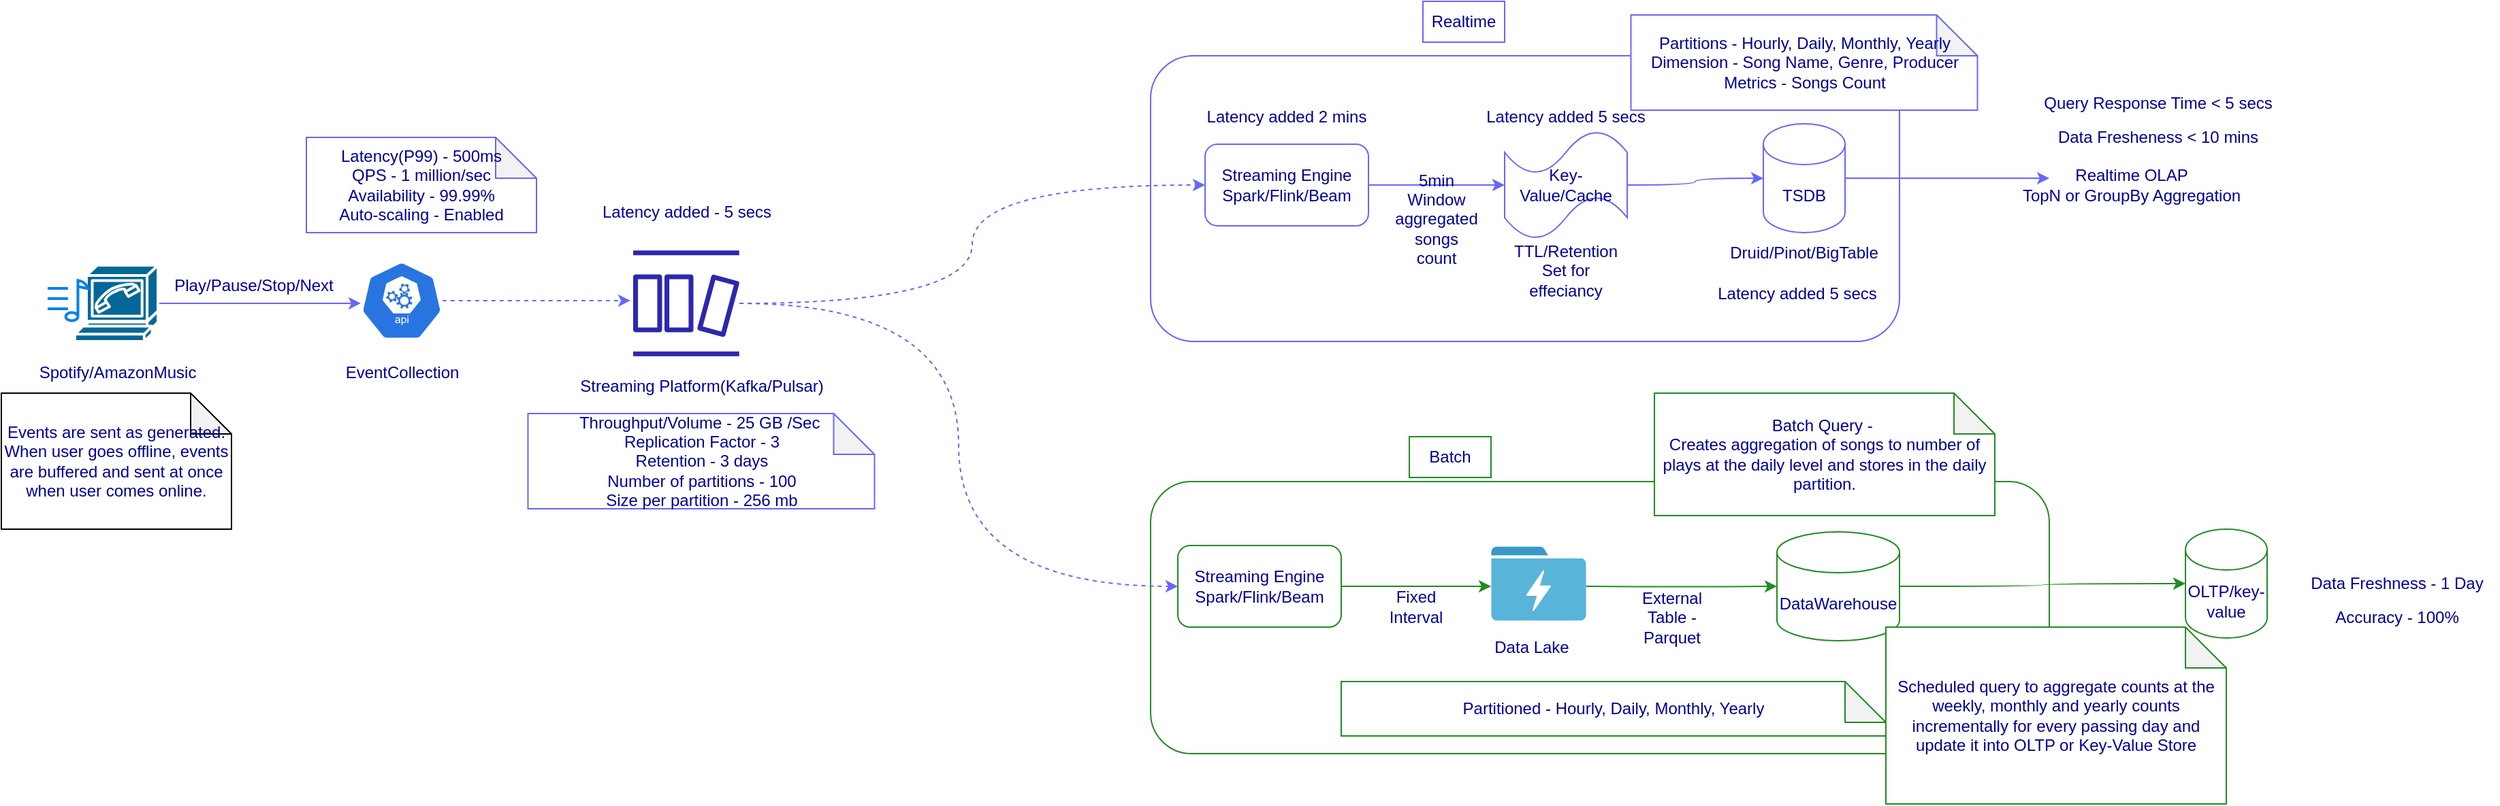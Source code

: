 <mxfile version="21.5.0" type="device">
  <diagram name="Page-1" id="PoIH5buspjo6yWR7fu3C">
    <mxGraphModel dx="906" dy="686" grid="1" gridSize="10" guides="1" tooltips="1" connect="1" arrows="1" fold="1" page="1" pageScale="1" pageWidth="3300" pageHeight="2339" math="0" shadow="0">
      <root>
        <mxCell id="0" />
        <mxCell id="1" parent="0" />
        <mxCell id="QPBvCS7KwNeQTiuuuzaN-28" value="" style="rounded=1;whiteSpace=wrap;html=1;strokeColor=#6666FF;fontColor=#000099;" vertex="1" parent="1">
          <mxGeometry x="920" y="50" width="550" height="210" as="geometry" />
        </mxCell>
        <mxCell id="QPBvCS7KwNeQTiuuuzaN-8" style="edgeStyle=orthogonalEdgeStyle;rounded=0;orthogonalLoop=1;jettySize=auto;html=1;entryX=0;entryY=0.533;entryDx=0;entryDy=0;entryPerimeter=0;strokeColor=#6666FF;fontColor=#000099;" edge="1" parent="1" source="QPBvCS7KwNeQTiuuuzaN-1" target="QPBvCS7KwNeQTiuuuzaN-4">
          <mxGeometry relative="1" as="geometry" />
        </mxCell>
        <mxCell id="QPBvCS7KwNeQTiuuuzaN-1" value="" style="shape=mxgraph.cisco.modems_and_phones.softphone;html=1;pointerEvents=1;dashed=0;fillColor=#036897;strokeColor=#ffffff;strokeWidth=2;verticalLabelPosition=bottom;verticalAlign=top;align=center;outlineConnect=0;fontColor=#000099;" vertex="1" parent="1">
          <mxGeometry x="130" y="204" width="61" height="56" as="geometry" />
        </mxCell>
        <mxCell id="QPBvCS7KwNeQTiuuuzaN-2" value="Spotify/AmazonMusic" style="text;html=1;align=center;verticalAlign=middle;resizable=0;points=[];autosize=1;strokeColor=none;fillColor=none;fontColor=#000099;" vertex="1" parent="1">
          <mxGeometry x="90.5" y="268" width="140" height="30" as="geometry" />
        </mxCell>
        <mxCell id="QPBvCS7KwNeQTiuuuzaN-12" style="edgeStyle=orthogonalEdgeStyle;rounded=0;orthogonalLoop=1;jettySize=auto;html=1;entryX=-0.026;entryY=0.474;entryDx=0;entryDy=0;entryPerimeter=0;strokeColor=#6666FF;dashed=1;elbow=vertical;curved=1;fontColor=#000099;" edge="1" parent="1" source="QPBvCS7KwNeQTiuuuzaN-4" target="QPBvCS7KwNeQTiuuuzaN-10">
          <mxGeometry relative="1" as="geometry" />
        </mxCell>
        <mxCell id="QPBvCS7KwNeQTiuuuzaN-4" value="" style="sketch=0;html=1;dashed=0;whitespace=wrap;fillColor=#2875E2;strokeColor=#ffffff;points=[[0.005,0.63,0],[0.1,0.2,0],[0.9,0.2,0],[0.5,0,0],[0.995,0.63,0],[0.72,0.99,0],[0.5,1,0],[0.28,0.99,0]];verticalLabelPosition=bottom;align=center;verticalAlign=top;shape=mxgraph.kubernetes.icon;prIcon=api;fontColor=#000099;" vertex="1" parent="1">
          <mxGeometry x="340" y="200" width="60" height="60" as="geometry" />
        </mxCell>
        <mxCell id="QPBvCS7KwNeQTiuuuzaN-7" value="EventCollection" style="text;html=1;align=center;verticalAlign=middle;resizable=0;points=[];autosize=1;strokeColor=none;fillColor=none;fontColor=#000099;" vertex="1" parent="1">
          <mxGeometry x="315" y="268" width="110" height="30" as="geometry" />
        </mxCell>
        <mxCell id="QPBvCS7KwNeQTiuuuzaN-9" value="Play/Pause/Stop/Next" style="text;html=1;align=center;verticalAlign=middle;resizable=0;points=[];autosize=1;strokeColor=none;fillColor=none;dashed=1;fontColor=#000099;" vertex="1" parent="1">
          <mxGeometry x="191" y="204" width="140" height="30" as="geometry" />
        </mxCell>
        <mxCell id="QPBvCS7KwNeQTiuuuzaN-33" style="edgeStyle=orthogonalEdgeStyle;rounded=0;orthogonalLoop=1;jettySize=auto;html=1;entryX=0;entryY=0.5;entryDx=0;entryDy=0;strokeColor=#6666FF;dashed=1;elbow=vertical;curved=1;fontColor=#000099;" edge="1" parent="1" source="QPBvCS7KwNeQTiuuuzaN-10" target="QPBvCS7KwNeQTiuuuzaN-32">
          <mxGeometry relative="1" as="geometry" />
        </mxCell>
        <mxCell id="QPBvCS7KwNeQTiuuuzaN-10" value="" style="sketch=0;outlineConnect=0;fontColor=#000099;gradientColor=none;fillColor=#2E27AD;strokeColor=none;dashed=0;verticalLabelPosition=bottom;verticalAlign=top;align=center;html=1;fontSize=12;fontStyle=0;aspect=fixed;pointerEvents=1;shape=mxgraph.aws4.dynamodb_stream;" vertex="1" parent="1">
          <mxGeometry x="540" y="193" width="78" height="78" as="geometry" />
        </mxCell>
        <mxCell id="QPBvCS7KwNeQTiuuuzaN-16" value="" style="html=1;verticalLabelPosition=bottom;align=center;labelBackgroundColor=#ffffff;verticalAlign=top;strokeWidth=2;strokeColor=#0080F0;shadow=0;dashed=0;shape=mxgraph.ios7.icons.note;pointerEvents=1;fontColor=#000099;" vertex="1" parent="1">
          <mxGeometry x="110" y="215.15" width="29.7" height="29.7" as="geometry" />
        </mxCell>
        <mxCell id="QPBvCS7KwNeQTiuuuzaN-21" value="Events are sent as generated. When user goes offline, events are buffered and sent at once when user comes online." style="shape=note;whiteSpace=wrap;html=1;backgroundOutline=1;darkOpacity=0.05;fontColor=#000099;" vertex="1" parent="1">
          <mxGeometry x="76" y="298" width="169" height="100" as="geometry" />
        </mxCell>
        <mxCell id="QPBvCS7KwNeQTiuuuzaN-23" value="Latency(P99) - 500ms&lt;br&gt;QPS - 1 million/sec&lt;br&gt;Availability - 99.99%&lt;br&gt;Auto-scaling - Enabled" style="shape=note;whiteSpace=wrap;html=1;backgroundOutline=1;darkOpacity=0.05;strokeColor=#6666FF;fontColor=#000099;" vertex="1" parent="1">
          <mxGeometry x="300" y="110" width="169" height="70" as="geometry" />
        </mxCell>
        <mxCell id="QPBvCS7KwNeQTiuuuzaN-26" value="Streaming Platform(Kafka/Pulsar)" style="text;html=1;align=center;verticalAlign=middle;resizable=0;points=[];autosize=1;strokeColor=none;fillColor=none;fontColor=#000099;" vertex="1" parent="1">
          <mxGeometry x="490" y="278" width="200" height="30" as="geometry" />
        </mxCell>
        <mxCell id="QPBvCS7KwNeQTiuuuzaN-27" value="Throughput/Volume - 25 GB /Sec&amp;nbsp;&lt;br&gt;Replication Factor - 3&lt;br&gt;Retention - 3 days&lt;br&gt;Number of partitions - 100&lt;br&gt;Size per partition - 256 mb" style="shape=note;whiteSpace=wrap;html=1;backgroundOutline=1;darkOpacity=0.05;strokeColor=#6666FF;fontColor=#000099;" vertex="1" parent="1">
          <mxGeometry x="462.75" y="313" width="254.5" height="70" as="geometry" />
        </mxCell>
        <mxCell id="QPBvCS7KwNeQTiuuuzaN-29" value="" style="rounded=1;whiteSpace=wrap;html=1;strokeColor=#228B22;fontColor=#000099;" vertex="1" parent="1">
          <mxGeometry x="920" y="363" width="660" height="200" as="geometry" />
        </mxCell>
        <mxCell id="QPBvCS7KwNeQTiuuuzaN-30" value="Realtime" style="text;html=1;strokeColor=#6666FF;fillColor=none;align=center;verticalAlign=middle;whiteSpace=wrap;rounded=0;fontColor=#000099;" vertex="1" parent="1">
          <mxGeometry x="1120" y="10" width="60" height="30" as="geometry" />
        </mxCell>
        <mxCell id="QPBvCS7KwNeQTiuuuzaN-31" value="Batch" style="text;html=1;strokeColor=#228B22;fillColor=none;align=center;verticalAlign=middle;whiteSpace=wrap;rounded=0;fontColor=#000099;" vertex="1" parent="1">
          <mxGeometry x="1110" y="330" width="60" height="30" as="geometry" />
        </mxCell>
        <mxCell id="QPBvCS7KwNeQTiuuuzaN-38" style="edgeStyle=orthogonalEdgeStyle;rounded=0;orthogonalLoop=1;jettySize=auto;html=1;entryX=0;entryY=0.5;entryDx=0;entryDy=0;entryPerimeter=0;strokeColor=#6666FF;elbow=vertical;curved=1;fontColor=#000099;" edge="1" parent="1" source="QPBvCS7KwNeQTiuuuzaN-32" target="QPBvCS7KwNeQTiuuuzaN-37">
          <mxGeometry relative="1" as="geometry" />
        </mxCell>
        <mxCell id="QPBvCS7KwNeQTiuuuzaN-32" value="Streaming Engine&lt;br&gt;Spark/Flink/Beam" style="rounded=1;whiteSpace=wrap;html=1;strokeColor=#6666FF;fontColor=#000099;" vertex="1" parent="1">
          <mxGeometry x="960" y="115" width="120" height="60" as="geometry" />
        </mxCell>
        <mxCell id="QPBvCS7KwNeQTiuuuzaN-47" style="edgeStyle=orthogonalEdgeStyle;rounded=0;orthogonalLoop=1;jettySize=auto;html=1;strokeColor=#6666FF;elbow=vertical;curved=1;fontColor=#000099;" edge="1" parent="1" source="QPBvCS7KwNeQTiuuuzaN-34">
          <mxGeometry relative="1" as="geometry">
            <mxPoint x="1580" y="140" as="targetPoint" />
          </mxGeometry>
        </mxCell>
        <mxCell id="QPBvCS7KwNeQTiuuuzaN-34" value="TSDB" style="shape=cylinder3;whiteSpace=wrap;html=1;boundedLbl=1;backgroundOutline=1;size=15;strokeColor=#6666FF;fontColor=#000099;" vertex="1" parent="1">
          <mxGeometry x="1370" y="100" width="60" height="80" as="geometry" />
        </mxCell>
        <mxCell id="QPBvCS7KwNeQTiuuuzaN-36" value="Druid/Pinot/BigTable" style="text;html=1;strokeColor=none;fillColor=none;align=center;verticalAlign=middle;whiteSpace=wrap;rounded=0;fontColor=#000099;" vertex="1" parent="1">
          <mxGeometry x="1370" y="180" width="60" height="30" as="geometry" />
        </mxCell>
        <mxCell id="QPBvCS7KwNeQTiuuuzaN-42" style="edgeStyle=orthogonalEdgeStyle;rounded=0;orthogonalLoop=1;jettySize=auto;html=1;strokeColor=#6666FF;elbow=vertical;curved=1;fontColor=#000099;" edge="1" parent="1" source="QPBvCS7KwNeQTiuuuzaN-37" target="QPBvCS7KwNeQTiuuuzaN-34">
          <mxGeometry relative="1" as="geometry" />
        </mxCell>
        <mxCell id="QPBvCS7KwNeQTiuuuzaN-37" value="Key-Value/Cache" style="shape=tape;whiteSpace=wrap;html=1;strokeColor=#6666FF;fontColor=#000099;" vertex="1" parent="1">
          <mxGeometry x="1180" y="105" width="90" height="80" as="geometry" />
        </mxCell>
        <mxCell id="QPBvCS7KwNeQTiuuuzaN-43" value="5min Window&lt;br&gt;aggregated songs count" style="text;html=1;strokeColor=none;fillColor=none;align=center;verticalAlign=middle;whiteSpace=wrap;rounded=0;fontColor=#000099;" vertex="1" parent="1">
          <mxGeometry x="1100" y="155" width="60" height="30" as="geometry" />
        </mxCell>
        <mxCell id="QPBvCS7KwNeQTiuuuzaN-46" value="Partitions - Hourly, Daily, Monthly, Yearly&lt;br&gt;Dimension - Song Name, Genre, Producer&lt;br&gt;Metrics - Songs Count" style="shape=note;whiteSpace=wrap;html=1;backgroundOutline=1;darkOpacity=0.05;strokeColor=#6666FF;fontColor=#000099;" vertex="1" parent="1">
          <mxGeometry x="1272.75" y="20" width="254.5" height="70" as="geometry" />
        </mxCell>
        <mxCell id="QPBvCS7KwNeQTiuuuzaN-48" value="Realtime OLAP&lt;br&gt;TopN or GroupBy Aggregation" style="text;html=1;align=center;verticalAlign=middle;resizable=0;points=[];autosize=1;strokeColor=none;fillColor=none;fontColor=#000099;" vertex="1" parent="1">
          <mxGeometry x="1550" y="125" width="180" height="40" as="geometry" />
        </mxCell>
        <mxCell id="QPBvCS7KwNeQTiuuuzaN-49" value="TTL/Retention Set for effeciancy" style="text;html=1;strokeColor=none;fillColor=none;align=center;verticalAlign=middle;whiteSpace=wrap;rounded=0;fontColor=#000099;" vertex="1" parent="1">
          <mxGeometry x="1195" y="193" width="60" height="30" as="geometry" />
        </mxCell>
        <mxCell id="QPBvCS7KwNeQTiuuuzaN-50" value="Latency added - 5 secs" style="text;html=1;align=center;verticalAlign=middle;resizable=0;points=[];autosize=1;strokeColor=none;fillColor=none;fontColor=#000099;" vertex="1" parent="1">
          <mxGeometry x="504" y="150" width="150" height="30" as="geometry" />
        </mxCell>
        <mxCell id="QPBvCS7KwNeQTiuuuzaN-51" value="Latency added 2 mins" style="text;html=1;strokeColor=none;fillColor=none;align=center;verticalAlign=middle;whiteSpace=wrap;rounded=0;fontColor=#000099;" vertex="1" parent="1">
          <mxGeometry x="955" y="80" width="130" height="30" as="geometry" />
        </mxCell>
        <mxCell id="QPBvCS7KwNeQTiuuuzaN-52" value="Latency added 5 secs" style="text;html=1;strokeColor=none;fillColor=none;align=center;verticalAlign=middle;whiteSpace=wrap;rounded=0;fontColor=#000099;" vertex="1" parent="1">
          <mxGeometry x="1160" y="80" width="130" height="30" as="geometry" />
        </mxCell>
        <mxCell id="QPBvCS7KwNeQTiuuuzaN-53" value="Latency added 5 secs" style="text;html=1;strokeColor=none;fillColor=none;align=center;verticalAlign=middle;whiteSpace=wrap;rounded=0;fontColor=#000099;" vertex="1" parent="1">
          <mxGeometry x="1330" y="210" width="130" height="30" as="geometry" />
        </mxCell>
        <mxCell id="QPBvCS7KwNeQTiuuuzaN-55" value="Query Response Time &amp;lt; 5 secs" style="text;html=1;strokeColor=none;fillColor=none;align=center;verticalAlign=middle;whiteSpace=wrap;rounded=0;fontColor=#000099;" vertex="1" parent="1">
          <mxGeometry x="1570" y="70" width="180" height="30" as="geometry" />
        </mxCell>
        <mxCell id="QPBvCS7KwNeQTiuuuzaN-56" value="Data Fresheness &amp;lt; 10 mins" style="text;html=1;strokeColor=none;fillColor=none;align=center;verticalAlign=middle;whiteSpace=wrap;rounded=0;fontColor=#000099;" vertex="1" parent="1">
          <mxGeometry x="1580" y="95" width="160" height="30" as="geometry" />
        </mxCell>
        <mxCell id="QPBvCS7KwNeQTiuuuzaN-70" style="edgeStyle=orthogonalEdgeStyle;rounded=0;orthogonalLoop=1;jettySize=auto;html=1;strokeColor=#228B22;elbow=vertical;curved=1;fontColor=#000099;" edge="1" parent="1" target="QPBvCS7KwNeQTiuuuzaN-69">
          <mxGeometry relative="1" as="geometry">
            <mxPoint x="1239.77" y="440" as="sourcePoint" />
          </mxGeometry>
        </mxCell>
        <mxCell id="QPBvCS7KwNeQTiuuuzaN-66" style="edgeStyle=orthogonalEdgeStyle;rounded=0;orthogonalLoop=1;jettySize=auto;html=1;strokeColor=#228B22;elbow=vertical;curved=1;fontColor=#000099;" edge="1" parent="1" source="QPBvCS7KwNeQTiuuuzaN-61">
          <mxGeometry relative="1" as="geometry">
            <mxPoint x="1170" y="440" as="targetPoint" />
          </mxGeometry>
        </mxCell>
        <mxCell id="QPBvCS7KwNeQTiuuuzaN-61" value="Streaming Engine&lt;br&gt;Spark/Flink/Beam" style="rounded=1;whiteSpace=wrap;html=1;strokeColor=#228B22;fontColor=#000099;" vertex="1" parent="1">
          <mxGeometry x="940" y="410" width="120" height="60" as="geometry" />
        </mxCell>
        <mxCell id="QPBvCS7KwNeQTiuuuzaN-64" value="Data Lake" style="text;html=1;strokeColor=none;fillColor=none;align=center;verticalAlign=middle;whiteSpace=wrap;rounded=0;fontColor=#000099;" vertex="1" parent="1">
          <mxGeometry x="1170" y="470" width="60" height="30" as="geometry" />
        </mxCell>
        <mxCell id="QPBvCS7KwNeQTiuuuzaN-63" style="edgeStyle=orthogonalEdgeStyle;rounded=0;orthogonalLoop=1;jettySize=auto;html=1;entryX=0;entryY=0.5;entryDx=0;entryDy=0;strokeColor=#6666FF;dashed=1;elbow=vertical;curved=1;fontColor=#000099;" edge="1" parent="1" source="QPBvCS7KwNeQTiuuuzaN-10" target="QPBvCS7KwNeQTiuuuzaN-61">
          <mxGeometry relative="1" as="geometry" />
        </mxCell>
        <mxCell id="QPBvCS7KwNeQTiuuuzaN-67" value="Fixed Interval" style="text;html=1;strokeColor=none;fillColor=none;align=center;verticalAlign=middle;whiteSpace=wrap;rounded=0;fontColor=#000099;" vertex="1" parent="1">
          <mxGeometry x="1085" y="440" width="60" height="30" as="geometry" />
        </mxCell>
        <mxCell id="QPBvCS7KwNeQTiuuuzaN-68" value="Partitioned - Hourly, Daily, Monthly, Yearly" style="shape=note;whiteSpace=wrap;html=1;backgroundOutline=1;darkOpacity=0.05;strokeColor=#228B22;fontColor=#000099;" vertex="1" parent="1">
          <mxGeometry x="1060" y="510" width="400" height="40" as="geometry" />
        </mxCell>
        <mxCell id="QPBvCS7KwNeQTiuuuzaN-75" style="edgeStyle=orthogonalEdgeStyle;rounded=0;orthogonalLoop=1;jettySize=auto;html=1;entryX=0;entryY=0.5;entryDx=0;entryDy=0;entryPerimeter=0;strokeColor=#228B22;elbow=vertical;curved=1;fontColor=#000099;" edge="1" parent="1" source="QPBvCS7KwNeQTiuuuzaN-69" target="QPBvCS7KwNeQTiuuuzaN-73">
          <mxGeometry relative="1" as="geometry" />
        </mxCell>
        <mxCell id="QPBvCS7KwNeQTiuuuzaN-69" value="DataWarehouse" style="shape=cylinder3;whiteSpace=wrap;html=1;boundedLbl=1;backgroundOutline=1;size=15;strokeColor=#228B22;fontColor=#000099;" vertex="1" parent="1">
          <mxGeometry x="1380" y="400" width="90" height="80" as="geometry" />
        </mxCell>
        <mxCell id="QPBvCS7KwNeQTiuuuzaN-71" value="External Table - Parquet" style="text;html=1;strokeColor=none;fillColor=none;align=center;verticalAlign=middle;whiteSpace=wrap;rounded=0;fontColor=#000099;" vertex="1" parent="1">
          <mxGeometry x="1272.75" y="448" width="60" height="30" as="geometry" />
        </mxCell>
        <mxCell id="QPBvCS7KwNeQTiuuuzaN-72" value="Batch Query -&amp;nbsp;&lt;br&gt;Creates aggregation of songs to number of plays at the daily level and stores in the daily partition." style="shape=note;whiteSpace=wrap;html=1;backgroundOutline=1;darkOpacity=0.05;strokeColor=#228B22;fontColor=#000099;" vertex="1" parent="1">
          <mxGeometry x="1290" y="298" width="250" height="90" as="geometry" />
        </mxCell>
        <mxCell id="QPBvCS7KwNeQTiuuuzaN-73" value="OLTP/key-value" style="shape=cylinder3;whiteSpace=wrap;html=1;boundedLbl=1;backgroundOutline=1;size=15;strokeColor=#228B22;fontColor=#000099;" vertex="1" parent="1">
          <mxGeometry x="1680" y="398" width="60" height="80" as="geometry" />
        </mxCell>
        <mxCell id="QPBvCS7KwNeQTiuuuzaN-76" value="" style="image;sketch=0;aspect=fixed;html=1;points=[];align=center;fontSize=12;image=img/lib/mscae/Data_Lake_Store.svg;fontColor=#000099;" vertex="1" parent="1">
          <mxGeometry x="1170" y="410.7" width="70" height="54.6" as="geometry" />
        </mxCell>
        <mxCell id="QPBvCS7KwNeQTiuuuzaN-77" value="Scheduled query to aggregate counts at the weekly, monthly and yearly counts incrementally for every passing day and update it into OLTP or Key-Value Store" style="shape=note;whiteSpace=wrap;html=1;backgroundOutline=1;darkOpacity=0.05;strokeColor=#228B22;fontColor=#000099;" vertex="1" parent="1">
          <mxGeometry x="1460" y="470" width="250" height="130" as="geometry" />
        </mxCell>
        <mxCell id="QPBvCS7KwNeQTiuuuzaN-78" value="Data Freshness - 1 Day" style="text;html=1;align=center;verticalAlign=middle;resizable=0;points=[];autosize=1;strokeColor=none;fillColor=none;fontColor=#000099;" vertex="1" parent="1">
          <mxGeometry x="1760" y="423" width="150" height="30" as="geometry" />
        </mxCell>
        <mxCell id="QPBvCS7KwNeQTiuuuzaN-79" value="Accuracy - 100%" style="text;html=1;align=center;verticalAlign=middle;resizable=0;points=[];autosize=1;strokeColor=none;fillColor=none;fontColor=#000099;" vertex="1" parent="1">
          <mxGeometry x="1780" y="448" width="110" height="30" as="geometry" />
        </mxCell>
      </root>
    </mxGraphModel>
  </diagram>
</mxfile>
